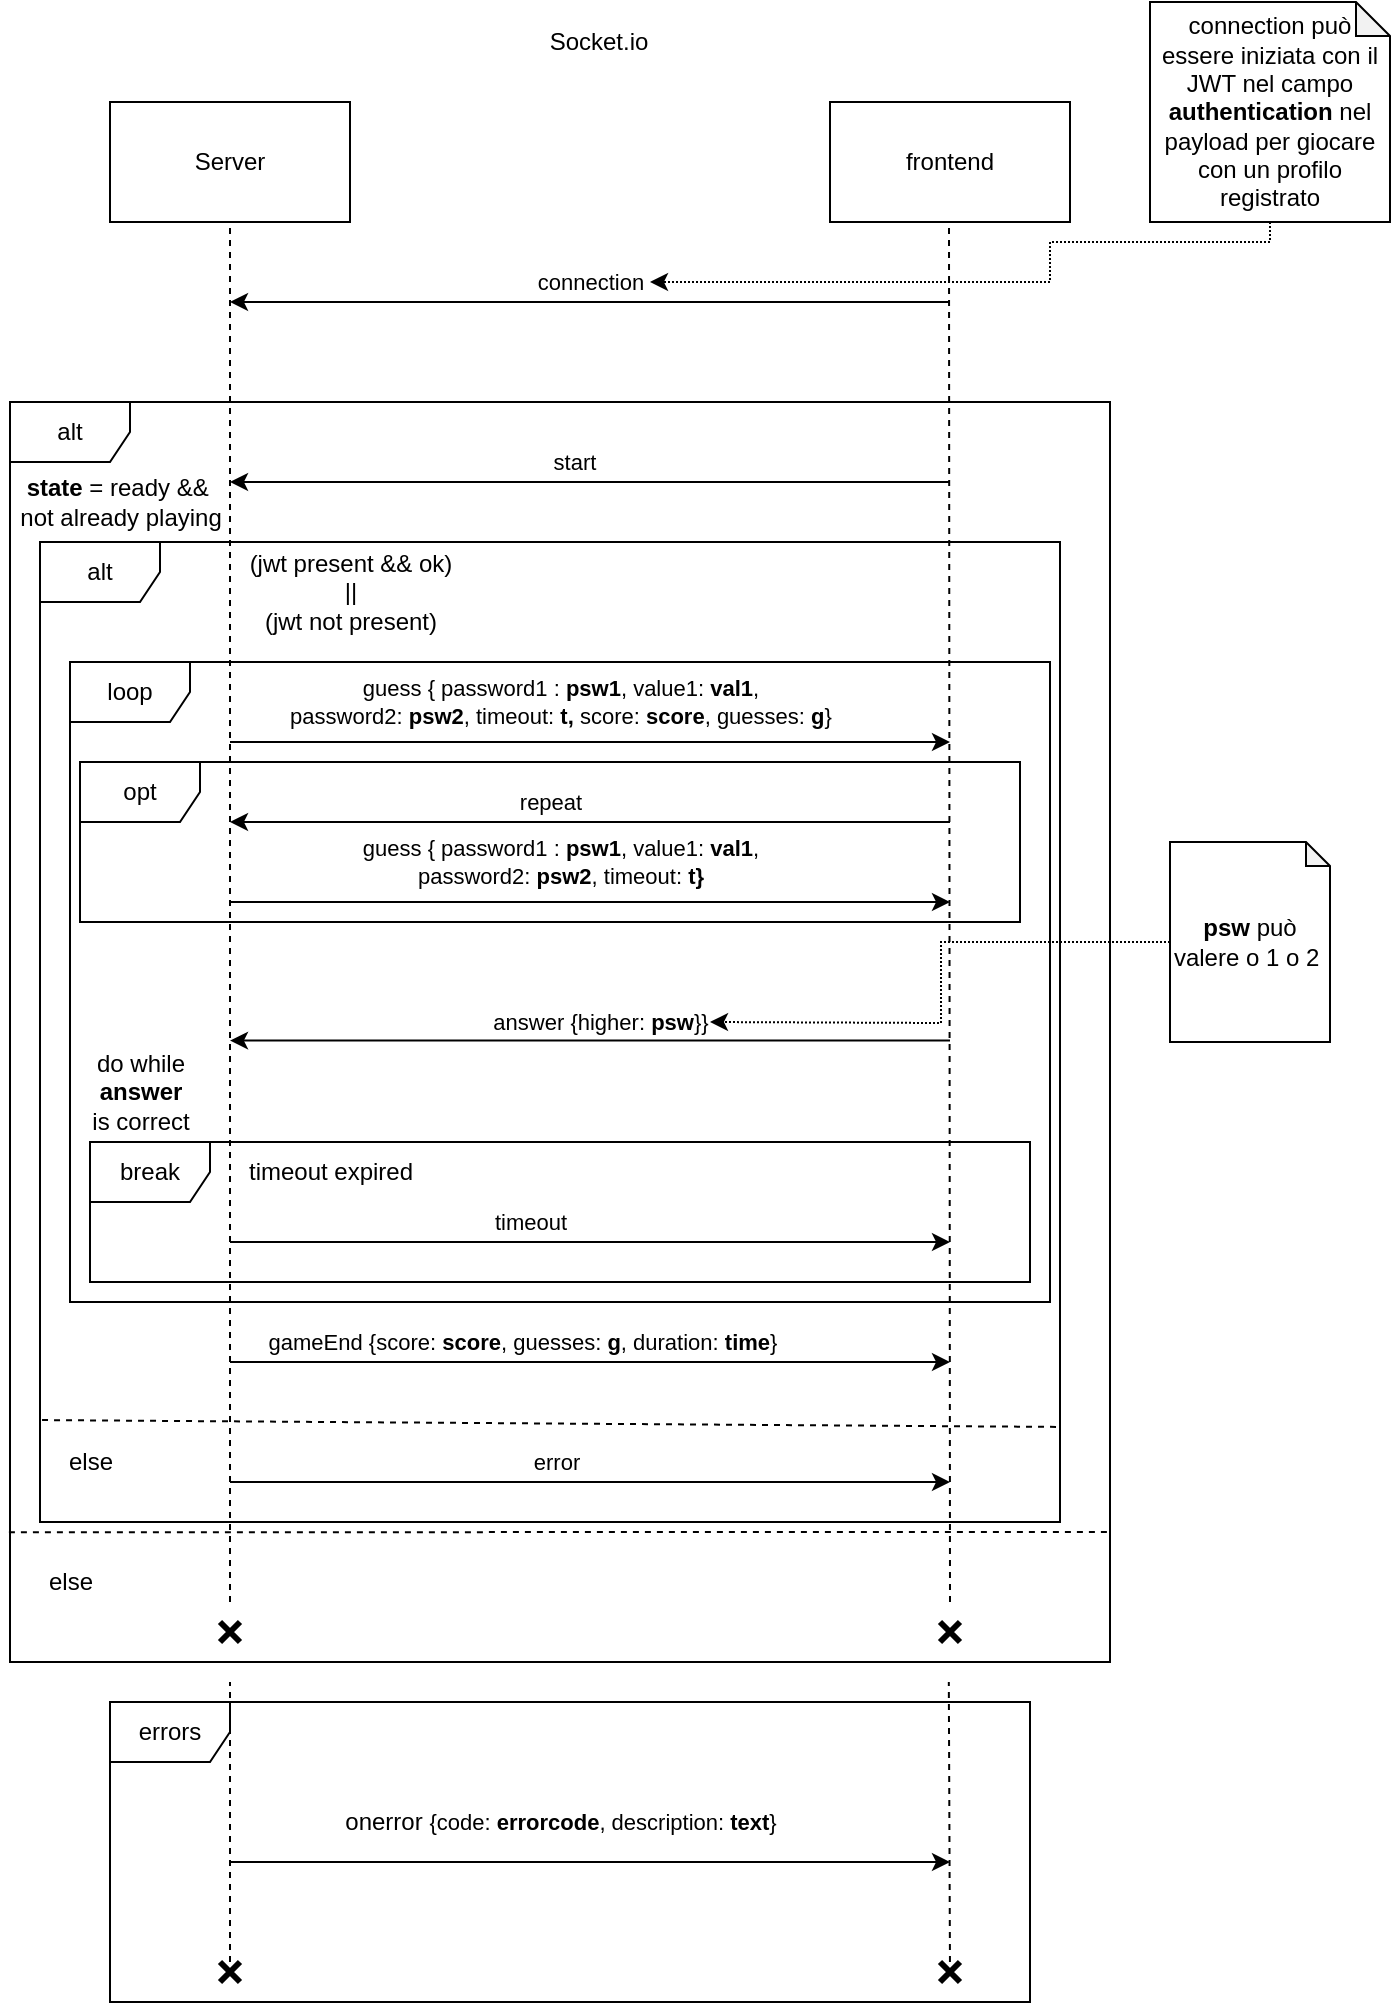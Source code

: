 <mxfile version="13.1.3">
    <diagram id="87FGbv0y3CxCdWk-Q4nV" name="Page-1">
        <mxGraphModel dx="540" dy="420" grid="1" gridSize="10" guides="1" tooltips="1" connect="1" arrows="1" fold="1" page="1" pageScale="1" pageWidth="827" pageHeight="1169" math="0" shadow="0">
            <root>
                <mxCell id="0"/>
                <mxCell id="1" parent="0"/>
                <mxCell id="Xm_MsKvLFg5GjumQJe7x-57" value="break" style="shape=umlFrame;whiteSpace=wrap;html=1;" parent="1" vertex="1">
                    <mxGeometry x="130" y="580" width="470" height="70" as="geometry"/>
                </mxCell>
                <mxCell id="Xm_MsKvLFg5GjumQJe7x-19" value="alt" style="shape=umlFrame;whiteSpace=wrap;html=1;" parent="1" vertex="1">
                    <mxGeometry x="90" y="210" width="550" height="630" as="geometry"/>
                </mxCell>
                <mxCell id="Xm_MsKvLFg5GjumQJe7x-29" value="alt" style="shape=umlFrame;whiteSpace=wrap;html=1;" parent="1" vertex="1">
                    <mxGeometry x="105" y="280" width="510" height="490" as="geometry"/>
                </mxCell>
                <mxCell id="Xm_MsKvLFg5GjumQJe7x-50" value="loop" style="shape=umlFrame;whiteSpace=wrap;html=1;" parent="1" vertex="1">
                    <mxGeometry x="120" y="340" width="490" height="320" as="geometry"/>
                </mxCell>
                <mxCell id="Xm_MsKvLFg5GjumQJe7x-38" value="opt" style="shape=umlFrame;whiteSpace=wrap;html=1;" parent="1" vertex="1">
                    <mxGeometry x="125" y="390" width="470" height="80" as="geometry"/>
                </mxCell>
                <mxCell id="Xm_MsKvLFg5GjumQJe7x-35" value="" style="endArrow=classic;html=1;" parent="1" edge="1">
                    <mxGeometry width="50" height="50" relative="1" as="geometry">
                        <mxPoint x="560" y="420" as="sourcePoint"/>
                        <mxPoint x="200" y="420" as="targetPoint"/>
                    </mxGeometry>
                </mxCell>
                <mxCell id="Xm_MsKvLFg5GjumQJe7x-37" value="repeat" style="edgeLabel;html=1;align=center;verticalAlign=middle;resizable=0;points=[];" parent="Xm_MsKvLFg5GjumQJe7x-35" vertex="1" connectable="0">
                    <mxGeometry x="0.183" relative="1" as="geometry">
                        <mxPoint x="13.1" y="-10" as="offset"/>
                    </mxGeometry>
                </mxCell>
                <mxCell id="Xm_MsKvLFg5GjumQJe7x-4" value="Server" style="rounded=0;whiteSpace=wrap;html=1;" parent="1" vertex="1">
                    <mxGeometry x="140" y="60" width="120" height="60" as="geometry"/>
                </mxCell>
                <mxCell id="Xm_MsKvLFg5GjumQJe7x-5" value="frontend" style="rounded=0;whiteSpace=wrap;html=1;" parent="1" vertex="1">
                    <mxGeometry x="500" y="60" width="120" height="60" as="geometry"/>
                </mxCell>
                <mxCell id="Xm_MsKvLFg5GjumQJe7x-6" value="" style="endArrow=none;dashed=1;html=1;entryX=0.5;entryY=1;entryDx=0;entryDy=0;" parent="1" target="Xm_MsKvLFg5GjumQJe7x-4" edge="1">
                    <mxGeometry width="50" height="50" relative="1" as="geometry">
                        <mxPoint x="200" y="810" as="sourcePoint"/>
                        <mxPoint x="370" y="440" as="targetPoint"/>
                    </mxGeometry>
                </mxCell>
                <mxCell id="Xm_MsKvLFg5GjumQJe7x-7" value="" style="endArrow=none;dashed=1;html=1;entryX=0.5;entryY=1;entryDx=0;entryDy=0;" parent="1" edge="1">
                    <mxGeometry width="50" height="50" relative="1" as="geometry">
                        <mxPoint x="560" y="810" as="sourcePoint"/>
                        <mxPoint x="559.5" y="120" as="targetPoint"/>
                    </mxGeometry>
                </mxCell>
                <mxCell id="Xm_MsKvLFg5GjumQJe7x-8" value="" style="endArrow=classic;html=1;" parent="1" edge="1">
                    <mxGeometry width="50" height="50" relative="1" as="geometry">
                        <mxPoint x="560" y="160" as="sourcePoint"/>
                        <mxPoint x="200" y="160" as="targetPoint"/>
                    </mxGeometry>
                </mxCell>
                <mxCell id="Xm_MsKvLFg5GjumQJe7x-9" value="connection" style="edgeLabel;html=1;align=center;verticalAlign=middle;resizable=0;points=[];" parent="Xm_MsKvLFg5GjumQJe7x-8" vertex="1" connectable="0">
                    <mxGeometry x="-0.4" y="2" relative="1" as="geometry">
                        <mxPoint x="-72" y="-12" as="offset"/>
                    </mxGeometry>
                </mxCell>
                <mxCell id="Xm_MsKvLFg5GjumQJe7x-10" value="Socket.io" style="text;html=1;align=center;verticalAlign=middle;resizable=0;points=[];autosize=1;" parent="1" vertex="1">
                    <mxGeometry x="354" y="20" width="60" height="20" as="geometry"/>
                </mxCell>
                <mxCell id="Xm_MsKvLFg5GjumQJe7x-20" value="" style="endArrow=none;dashed=1;html=1;exitX=-0.001;exitY=0.897;exitDx=0;exitDy=0;exitPerimeter=0;" parent="1" source="Xm_MsKvLFg5GjumQJe7x-19" edge="1">
                    <mxGeometry width="50" height="50" relative="1" as="geometry">
                        <mxPoint x="390" y="300" as="sourcePoint"/>
                        <mxPoint x="640" y="775" as="targetPoint"/>
                    </mxGeometry>
                </mxCell>
                <mxCell id="Xm_MsKvLFg5GjumQJe7x-21" value="&lt;b&gt;state&lt;/b&gt; = ready &amp;amp;&amp;amp;&amp;nbsp;&lt;br&gt;not already playing" style="text;html=1;align=center;verticalAlign=middle;resizable=0;points=[];autosize=1;" parent="1" vertex="1">
                    <mxGeometry x="85" y="245" width="120" height="30" as="geometry"/>
                </mxCell>
                <mxCell id="Xm_MsKvLFg5GjumQJe7x-22" value="else" style="text;html=1;align=center;verticalAlign=middle;resizable=0;points=[];autosize=1;rotation=0;" parent="1" vertex="1">
                    <mxGeometry x="110" y="730" width="40" height="20" as="geometry"/>
                </mxCell>
                <mxCell id="Xm_MsKvLFg5GjumQJe7x-23" value="" style="endArrow=classic;html=1;" parent="1" edge="1">
                    <mxGeometry width="50" height="50" relative="1" as="geometry">
                        <mxPoint x="560" y="250" as="sourcePoint"/>
                        <mxPoint x="200" y="250" as="targetPoint"/>
                    </mxGeometry>
                </mxCell>
                <mxCell id="Xm_MsKvLFg5GjumQJe7x-24" value="start" style="edgeLabel;html=1;align=center;verticalAlign=middle;resizable=0;points=[];" parent="Xm_MsKvLFg5GjumQJe7x-23" vertex="1" connectable="0">
                    <mxGeometry x="0.046" relative="1" as="geometry">
                        <mxPoint y="-10" as="offset"/>
                    </mxGeometry>
                </mxCell>
                <mxCell id="Xm_MsKvLFg5GjumQJe7x-26" style="edgeStyle=orthogonalEdgeStyle;rounded=0;orthogonalLoop=1;jettySize=auto;html=1;dashed=1;dashPattern=1 1;exitX=0.5;exitY=1;exitDx=0;exitDy=0;exitPerimeter=0;" parent="1" source="Xm_MsKvLFg5GjumQJe7x-25" edge="1">
                    <mxGeometry relative="1" as="geometry">
                        <mxPoint x="410" y="150" as="targetPoint"/>
                        <Array as="points">
                            <mxPoint x="720" y="130"/>
                            <mxPoint x="610" y="130"/>
                            <mxPoint x="610" y="150"/>
                        </Array>
                    </mxGeometry>
                </mxCell>
                <mxCell id="Xm_MsKvLFg5GjumQJe7x-25" value="connection può essere iniziata con il JWT nel campo &lt;b&gt;authentication &lt;/b&gt;nel payload&lt;b&gt;&amp;nbsp;&lt;/b&gt;per giocare con un profilo registrato" style="shape=note;whiteSpace=wrap;html=1;backgroundOutline=1;darkOpacity=0.05;size=17;" parent="1" vertex="1">
                    <mxGeometry x="660" y="10" width="120" height="110" as="geometry"/>
                </mxCell>
                <mxCell id="Xm_MsKvLFg5GjumQJe7x-30" value="(jwt present &amp;amp;&amp;amp; ok)&lt;br&gt;||&lt;br&gt;(jwt not present)" style="text;html=1;align=center;verticalAlign=middle;resizable=0;points=[];autosize=1;" parent="1" vertex="1">
                    <mxGeometry x="200" y="280" width="120" height="50" as="geometry"/>
                </mxCell>
                <mxCell id="Xm_MsKvLFg5GjumQJe7x-33" value="" style="endArrow=classic;html=1;" parent="1" edge="1">
                    <mxGeometry width="50" height="50" relative="1" as="geometry">
                        <mxPoint x="200" y="380" as="sourcePoint"/>
                        <mxPoint x="560" y="380" as="targetPoint"/>
                    </mxGeometry>
                </mxCell>
                <mxCell id="Xm_MsKvLFg5GjumQJe7x-34" value="guess { password1 : &lt;b&gt;psw1&lt;/b&gt;, value1: &lt;b&gt;val1&lt;/b&gt;, &lt;br&gt;password2: &lt;b&gt;psw2&lt;/b&gt;, timeout: &lt;b&gt;t, &lt;/b&gt;score: &lt;b&gt;score&lt;/b&gt;, guesses: &lt;b&gt;g&lt;/b&gt;}&lt;span style=&quot;color: rgba(0 , 0 , 0 , 0) ; font-family: monospace ; font-size: 0px ; background-color: rgb(248 , 249 , 250)&quot;&gt;%3CmxGraphModel%3E%3Croot%3E%3CmxCell%20id%3D%220%22%2F%3E%3CmxCell%20id%3D%221%22%20parent%3D%220%22%2F%3E%3CmxCell%20id%3D%222%22%20value%3D%22%22%20style%3D%22endArrow%3Dnone%3Bdashed%3D1%3Bhtml%3D1%3BentryX%3D0.5%3BentryY%3D1%3BentryDx%3D0%3BentryDy%3D0%3B%22%20edge%3D%221%22%20parent%3D%221%22%3E%3CmxGeometry%20width%3D%2250%22%20height%3D%2250%22%20relative%3D%221%22%20as%3D%22geometry%22%3E%3CmxPoint%20x%3D%22200%22%20y%3D%22760%22%20as%3D%22sourcePoint%22%2F%3E%3CmxPoint%20x%3D%22200%22%20y%3D%22120%22%20as%3D%22targetPoint%22%2F%3E%3C%2FmxGeometry%3E%3C%2FmxCell%3E%3C%2Froot%3E%3C%2FmxGraphModel%3E&lt;b&gt;v&lt;/b&gt;&lt;/span&gt;" style="edgeLabel;html=1;align=center;verticalAlign=middle;resizable=0;points=[];" parent="Xm_MsKvLFg5GjumQJe7x-33" vertex="1" connectable="0">
                    <mxGeometry x="-0.114" relative="1" as="geometry">
                        <mxPoint x="5.69" y="-20" as="offset"/>
                    </mxGeometry>
                </mxCell>
                <mxCell id="Xm_MsKvLFg5GjumQJe7x-39" value="" style="endArrow=classic;html=1;" parent="1" edge="1">
                    <mxGeometry width="50" height="50" relative="1" as="geometry">
                        <mxPoint x="200.0" y="460" as="sourcePoint"/>
                        <mxPoint x="560" y="460" as="targetPoint"/>
                    </mxGeometry>
                </mxCell>
                <mxCell id="Xm_MsKvLFg5GjumQJe7x-40" value="guess { password1 : &lt;b&gt;psw1&lt;/b&gt;, value1: &lt;b&gt;val1&lt;/b&gt;, &lt;br&gt;password2: &lt;b&gt;psw2&lt;/b&gt;, timeout: &lt;b&gt;t}&lt;/b&gt;&lt;span style=&quot;color: rgba(0 , 0 , 0 , 0) ; font-family: monospace ; font-size: 0px ; background-color: rgb(248 , 249 , 250)&quot;&gt;%3CmxGraphModel%3E%3Croot%3E%3CmxCell%20id%3D%220%22%2F%3E%3CmxCell%20id%3D%221%22%20parent%3D%220%22%2F%3E%3CmxCell%20id%3D%222%22%20value%3D%22%22%20style%3D%22endArrow%3Dnone%3Bdashed%3D1%3Bhtml%3D1%3BentryX%3D0.5%3BentryY%3D1%3BentryDx%3D0%3BentryDy%3D0%3B%22%20edge%3D%221%22%20parent%3D%221%22%3E%3CmxGeometry%20width%3D%2250%22%20height%3D%2250%22%20relative%3D%221%22%20as%3D%22geometry%22%3E%3CmxPoint%20x%3D%22200%22%20y%3D%22760%22%20as%3D%22sourcePoint%22%2F%3E%3CmxPoint%20x%3D%22200%22%20y%3D%22120%22%20as%3D%22targetPoint%22%2F%3E%3C%2FmxGeometry%3E%3C%2FmxCell%3E%3C%2Froot%3E%3C%2FmxGraphModel%3E&lt;b&gt;v&lt;/b&gt;&lt;/span&gt;" style="edgeLabel;html=1;align=center;verticalAlign=middle;resizable=0;points=[];" parent="Xm_MsKvLFg5GjumQJe7x-39" vertex="1" connectable="0">
                    <mxGeometry x="-0.114" relative="1" as="geometry">
                        <mxPoint x="5.69" y="-20" as="offset"/>
                    </mxGeometry>
                </mxCell>
                <mxCell id="Xm_MsKvLFg5GjumQJe7x-43" value="" style="endArrow=classic;html=1;" parent="1" edge="1">
                    <mxGeometry width="50" height="50" relative="1" as="geometry">
                        <mxPoint x="560" y="529.31" as="sourcePoint"/>
                        <mxPoint x="200" y="529.31" as="targetPoint"/>
                    </mxGeometry>
                </mxCell>
                <mxCell id="Xm_MsKvLFg5GjumQJe7x-44" value="answer {higher: &lt;b&gt;psw&lt;/b&gt;}}" style="edgeLabel;html=1;align=center;verticalAlign=middle;resizable=0;points=[];" parent="Xm_MsKvLFg5GjumQJe7x-43" vertex="1" connectable="0">
                    <mxGeometry x="-0.032" y="-2" relative="1" as="geometry">
                        <mxPoint x="-1.52" y="-8" as="offset"/>
                    </mxGeometry>
                </mxCell>
                <mxCell id="Xm_MsKvLFg5GjumQJe7x-46" style="edgeStyle=orthogonalEdgeStyle;rounded=0;orthogonalLoop=1;jettySize=auto;html=1;dashed=1;dashPattern=1 1;" parent="1" source="Xm_MsKvLFg5GjumQJe7x-45" edge="1">
                    <mxGeometry relative="1" as="geometry">
                        <mxPoint x="440" y="520" as="targetPoint"/>
                    </mxGeometry>
                </mxCell>
                <mxCell id="Xm_MsKvLFg5GjumQJe7x-45" value="&lt;b&gt;psw &lt;/b&gt;può valere o 1 o 2&lt;b&gt;&amp;nbsp;&lt;/b&gt;&lt;span style=&quot;color: rgba(0 , 0 , 0 , 0) ; font-family: monospace ; font-size: 0px&quot;&gt;%3CmxGraphModel%3E%3Croot%3E%3CmxCell%20id%3D%220%22%2F%3E%3CmxCell%20id%3D%221%22%20parent%3D%220%22%2F%3E%3CmxCell%20id%3D%222%22%20value%3D%22loop%22%20style%3D%22shape%3DumlFrame%3BwhiteSpace%3Dwrap%3Bhtml%3D1%3B%22%20vertex%3D%221%22%20parent%3D%221%22%3E%3CmxGeometry%20x%3D%22130%22%20y%3D%22400%22%20width%3D%22480%22%20height%3D%22160%22%20as%3D%22geometry%22%2F%3E%3C%2FmxCell%3E%3C%2Froot%3E%3C%2FmxGraphModel%3Evapuò valre&lt;/span&gt;" style="shape=note;whiteSpace=wrap;html=1;backgroundOutline=1;darkOpacity=0.05;size=12;" parent="1" vertex="1">
                    <mxGeometry x="670" y="430" width="80" height="100" as="geometry"/>
                </mxCell>
                <mxCell id="Xm_MsKvLFg5GjumQJe7x-51" value="do while &lt;br&gt;&lt;b&gt;answer &lt;br&gt;&lt;/b&gt;is correct" style="text;html=1;align=center;verticalAlign=middle;resizable=0;points=[];autosize=1;" parent="1" vertex="1">
                    <mxGeometry x="125" y="530" width="60" height="50" as="geometry"/>
                </mxCell>
                <mxCell id="Xm_MsKvLFg5GjumQJe7x-52" value="" style="endArrow=classic;html=1;" parent="1" edge="1">
                    <mxGeometry width="50" height="50" relative="1" as="geometry">
                        <mxPoint x="200" y="690" as="sourcePoint"/>
                        <mxPoint x="560" y="690" as="targetPoint"/>
                    </mxGeometry>
                </mxCell>
                <mxCell id="Xm_MsKvLFg5GjumQJe7x-53" value="gameEnd {score:&amp;nbsp;&lt;b&gt;score&lt;/b&gt;, guesses:&amp;nbsp;&lt;b&gt;g&lt;/b&gt;, duration: &lt;b&gt;time&lt;/b&gt;}" style="edgeLabel;html=1;align=center;verticalAlign=middle;resizable=0;points=[];" parent="Xm_MsKvLFg5GjumQJe7x-52" vertex="1" connectable="0">
                    <mxGeometry x="-0.192" relative="1" as="geometry">
                        <mxPoint y="-10" as="offset"/>
                    </mxGeometry>
                </mxCell>
                <mxCell id="Xm_MsKvLFg5GjumQJe7x-54" value="" style="endArrow=none;dashed=1;html=1;exitX=0.002;exitY=0.896;exitDx=0;exitDy=0;exitPerimeter=0;entryX=1.001;entryY=0.903;entryDx=0;entryDy=0;entryPerimeter=0;" parent="1" source="Xm_MsKvLFg5GjumQJe7x-29" target="Xm_MsKvLFg5GjumQJe7x-29" edge="1">
                    <mxGeometry width="50" height="50" relative="1" as="geometry">
                        <mxPoint x="410" y="550" as="sourcePoint"/>
                        <mxPoint x="460" y="500" as="targetPoint"/>
                    </mxGeometry>
                </mxCell>
                <mxCell id="Xm_MsKvLFg5GjumQJe7x-55" value="else" style="text;html=1;align=center;verticalAlign=middle;resizable=0;points=[];autosize=1;rotation=0;" parent="1" vertex="1">
                    <mxGeometry x="100" y="790" width="40" height="20" as="geometry"/>
                </mxCell>
                <mxCell id="Xm_MsKvLFg5GjumQJe7x-58" value="timeout expired" style="text;html=1;align=center;verticalAlign=middle;resizable=0;points=[];autosize=1;" parent="1" vertex="1">
                    <mxGeometry x="200" y="585" width="100" height="20" as="geometry"/>
                </mxCell>
                <mxCell id="Xm_MsKvLFg5GjumQJe7x-59" value="" style="endArrow=classic;html=1;" parent="1" edge="1">
                    <mxGeometry width="50" height="50" relative="1" as="geometry">
                        <mxPoint x="200" y="630" as="sourcePoint"/>
                        <mxPoint x="560" y="630" as="targetPoint"/>
                    </mxGeometry>
                </mxCell>
                <mxCell id="Xm_MsKvLFg5GjumQJe7x-60" value="timeout" style="edgeLabel;html=1;align=center;verticalAlign=middle;resizable=0;points=[];" parent="Xm_MsKvLFg5GjumQJe7x-59" vertex="1" connectable="0">
                    <mxGeometry x="-0.249" y="1" relative="1" as="geometry">
                        <mxPoint x="14.83" y="-9" as="offset"/>
                    </mxGeometry>
                </mxCell>
                <mxCell id="Xm_MsKvLFg5GjumQJe7x-62" value="" style="endArrow=classic;html=1;" parent="1" edge="1">
                    <mxGeometry width="50" height="50" relative="1" as="geometry">
                        <mxPoint x="200" y="750" as="sourcePoint"/>
                        <mxPoint x="560" y="750" as="targetPoint"/>
                    </mxGeometry>
                </mxCell>
                <mxCell id="Xm_MsKvLFg5GjumQJe7x-64" value="error" style="edgeLabel;html=1;align=center;verticalAlign=middle;resizable=0;points=[];" parent="Xm_MsKvLFg5GjumQJe7x-62" vertex="1" connectable="0">
                    <mxGeometry x="-0.557" y="-2" relative="1" as="geometry">
                        <mxPoint x="82.93" y="-12" as="offset"/>
                    </mxGeometry>
                </mxCell>
                <mxCell id="Xm_MsKvLFg5GjumQJe7x-69" value="" style="shape=umlDestroy;whiteSpace=wrap;html=1;strokeWidth=3;" parent="1" vertex="1">
                    <mxGeometry x="195" y="820" width="10" height="10" as="geometry"/>
                </mxCell>
                <mxCell id="Xm_MsKvLFg5GjumQJe7x-72" value="" style="shape=umlDestroy;whiteSpace=wrap;html=1;strokeWidth=3;" parent="1" vertex="1">
                    <mxGeometry x="555" y="820" width="10" height="10" as="geometry"/>
                </mxCell>
                <mxCell id="Xm_MsKvLFg5GjumQJe7x-76" value="errors" style="shape=umlFrame;whiteSpace=wrap;html=1;" parent="1" vertex="1">
                    <mxGeometry x="140" y="860" width="460" height="150" as="geometry"/>
                </mxCell>
                <mxCell id="Xm_MsKvLFg5GjumQJe7x-77" value="" style="endArrow=none;dashed=1;html=1;" parent="1" source="zyYeEw9DviOeEFQDKdv3-1" edge="1">
                    <mxGeometry width="50" height="50" relative="1" as="geometry">
                        <mxPoint x="200" y="1040" as="sourcePoint"/>
                        <mxPoint x="200" y="850" as="targetPoint"/>
                    </mxGeometry>
                </mxCell>
                <mxCell id="Xm_MsKvLFg5GjumQJe7x-78" value="" style="endArrow=none;dashed=1;html=1;" parent="1" source="zyYeEw9DviOeEFQDKdv3-3" edge="1">
                    <mxGeometry width="50" height="50" relative="1" as="geometry">
                        <mxPoint x="559.41" y="1040" as="sourcePoint"/>
                        <mxPoint x="559.41" y="850" as="targetPoint"/>
                    </mxGeometry>
                </mxCell>
                <mxCell id="Xm_MsKvLFg5GjumQJe7x-79" value="" style="endArrow=classic;html=1;" parent="1" edge="1">
                    <mxGeometry width="50" height="50" relative="1" as="geometry">
                        <mxPoint x="200" y="940" as="sourcePoint"/>
                        <mxPoint x="560" y="940" as="targetPoint"/>
                        <Array as="points">
                            <mxPoint x="370" y="940"/>
                        </Array>
                    </mxGeometry>
                </mxCell>
                <mxCell id="Xm_MsKvLFg5GjumQJe7x-82" value="onerror&amp;nbsp;&lt;span style=&quot;font-size: 11px ; background-color: rgb(255 , 255 , 255)&quot;&gt;{code:&amp;nbsp;&lt;/span&gt;&lt;b style=&quot;font-size: 11px&quot;&gt;errorcode&lt;/b&gt;&lt;span style=&quot;font-size: 11px ; background-color: rgb(255 , 255 , 255)&quot;&gt;, description:&amp;nbsp;&lt;/span&gt;&lt;b style=&quot;font-size: 11px&quot;&gt;text&lt;/b&gt;&lt;span style=&quot;font-size: 11px ; background-color: rgb(255 , 255 , 255)&quot;&gt;}&lt;/span&gt;" style="text;html=1;align=center;verticalAlign=middle;resizable=0;points=[];autosize=1;" parent="1" vertex="1">
                    <mxGeometry x="250" y="910" width="230" height="20" as="geometry"/>
                </mxCell>
                <mxCell id="zyYeEw9DviOeEFQDKdv3-1" value="" style="shape=umlDestroy;whiteSpace=wrap;html=1;strokeWidth=3;" parent="1" vertex="1">
                    <mxGeometry x="195" y="990" width="10" height="10" as="geometry"/>
                </mxCell>
                <mxCell id="zyYeEw9DviOeEFQDKdv3-3" value="" style="shape=umlDestroy;whiteSpace=wrap;html=1;strokeWidth=3;" parent="1" vertex="1">
                    <mxGeometry x="555" y="990" width="10" height="10" as="geometry"/>
                </mxCell>
            </root>
        </mxGraphModel>
    </diagram>
</mxfile>